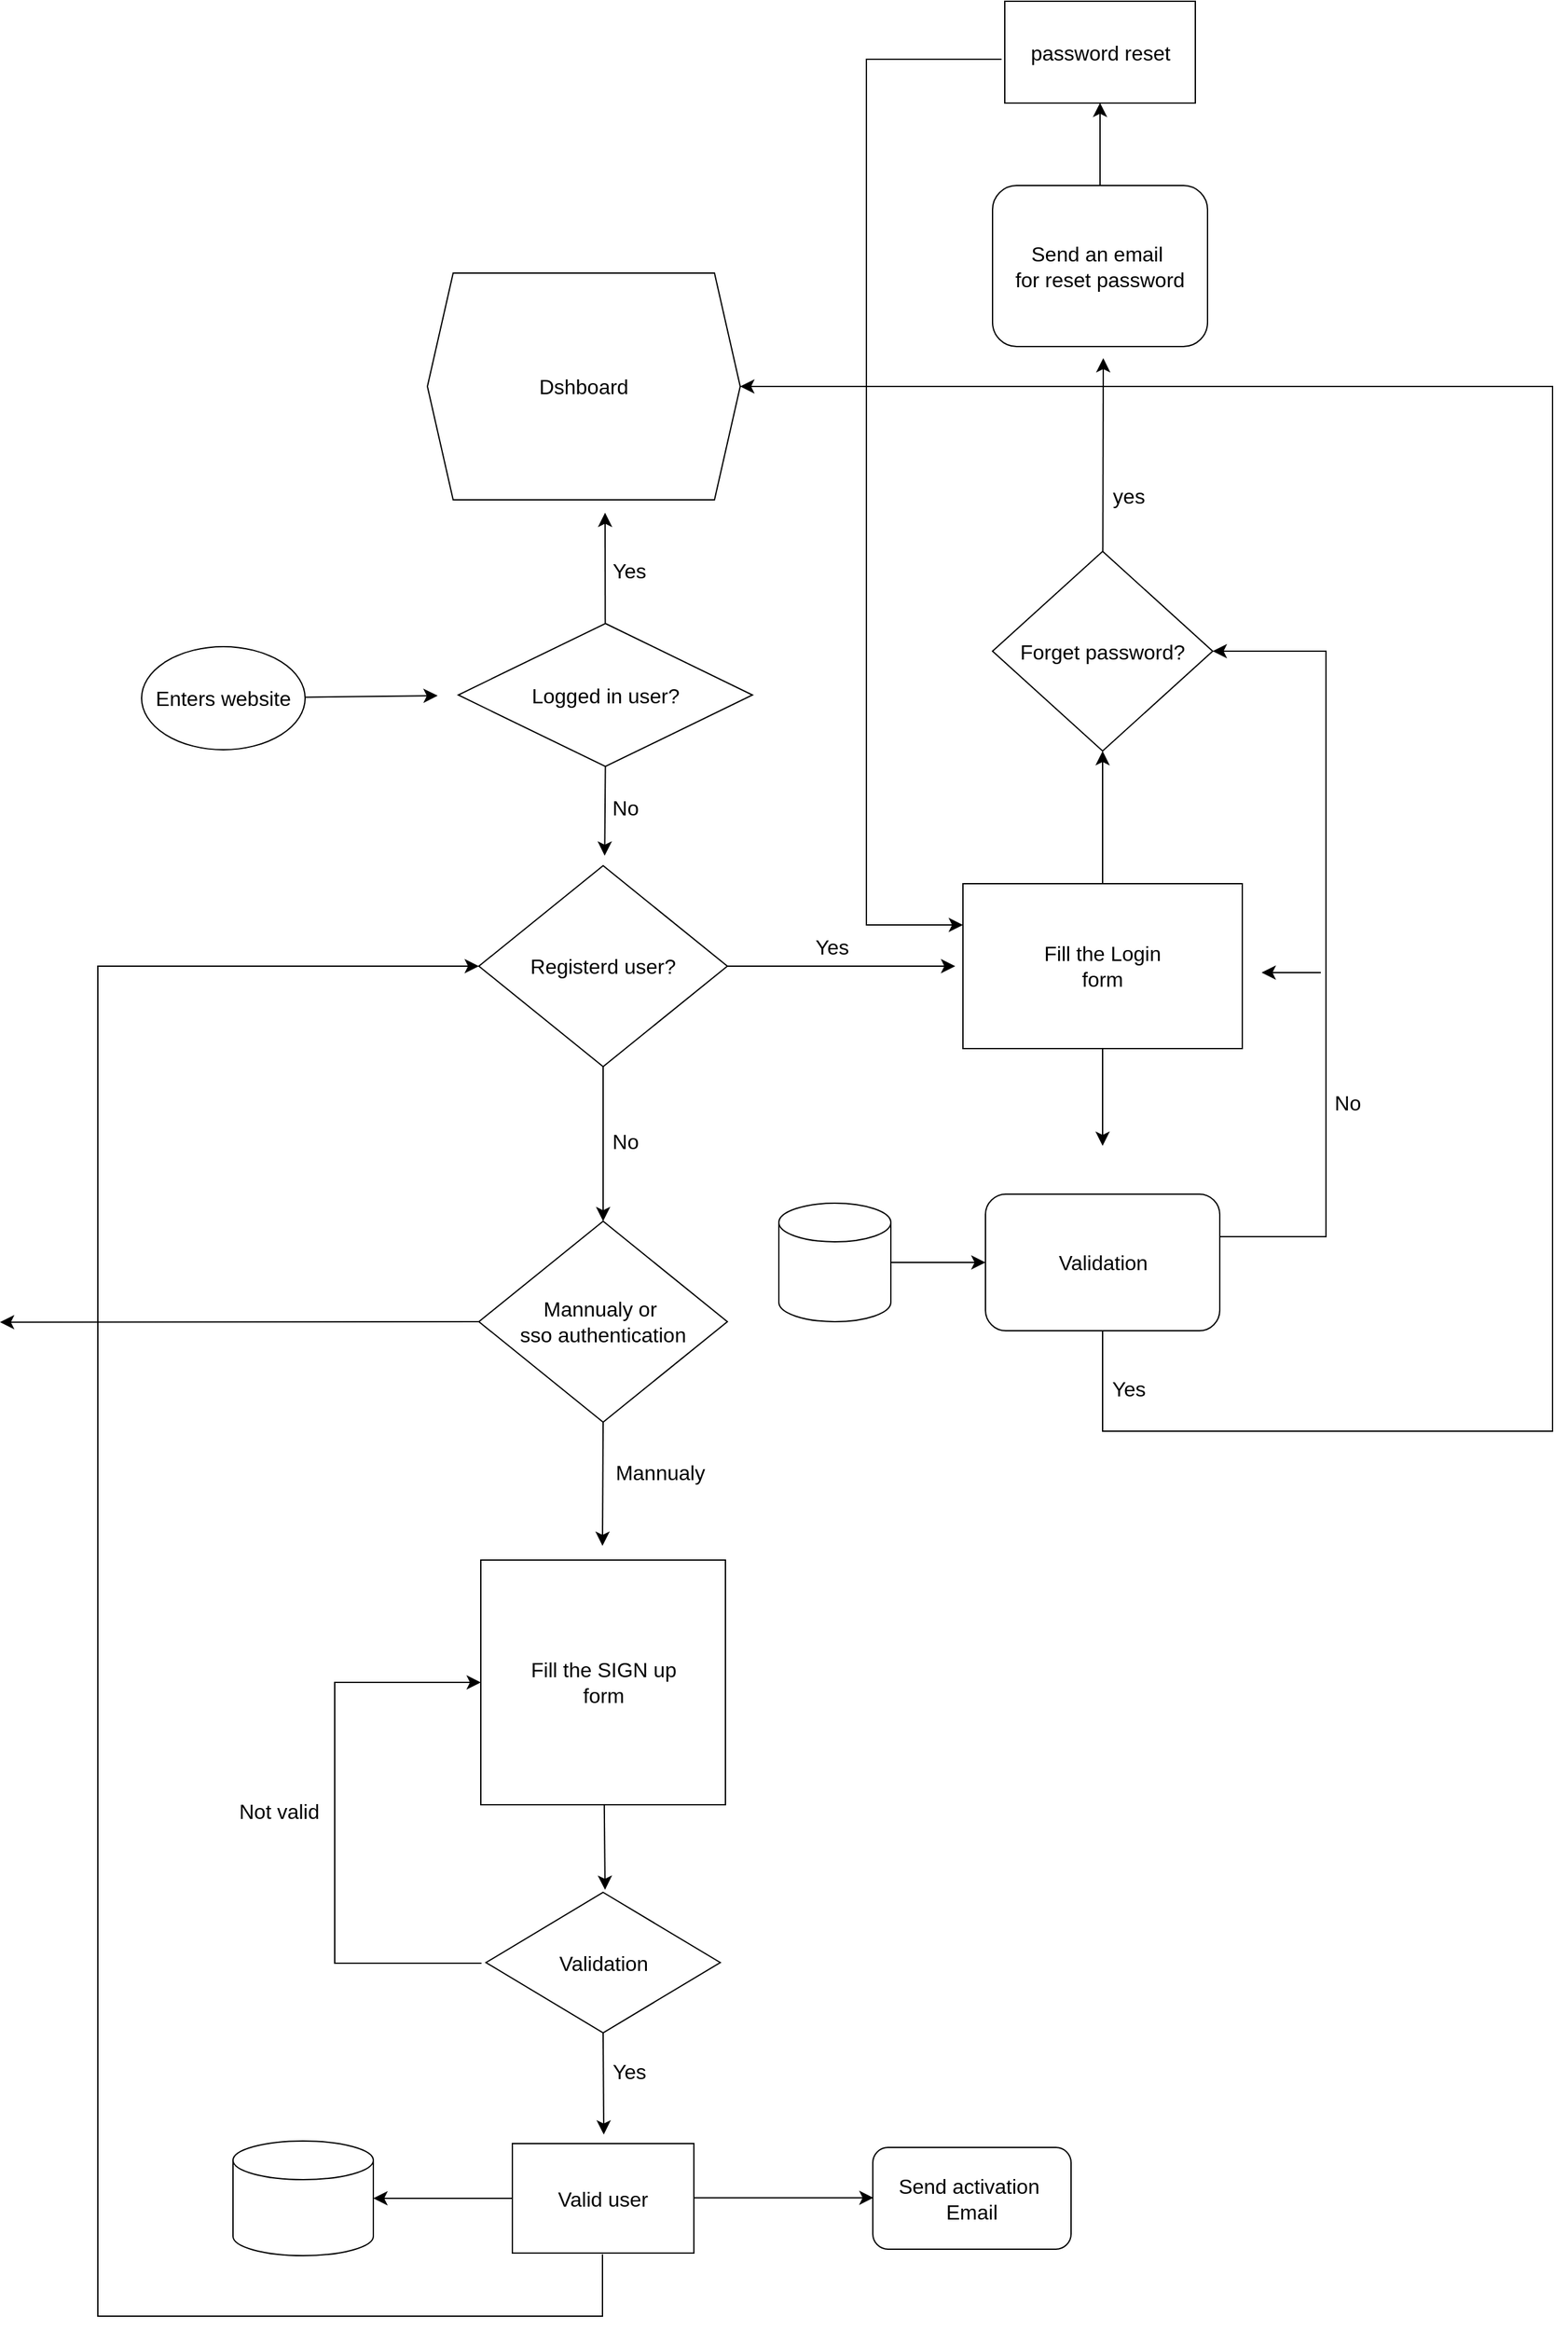 <mxfile version="21.0.2" type="github">
  <diagram name="Page-1" id="_3CbZEnP4_hHTU8bBA2z">
    <mxGraphModel dx="2702" dy="2176" grid="0" gridSize="10" guides="1" tooltips="1" connect="1" arrows="1" fold="1" page="0" pageScale="1" pageWidth="850" pageHeight="1100" math="0" shadow="0">
      <root>
        <mxCell id="0" />
        <mxCell id="1" parent="0" />
        <mxCell id="kRnqQ11nKP4vqvpjo5fr-5" value="" style="edgeStyle=none;curved=1;rounded=0;orthogonalLoop=1;jettySize=auto;html=1;fontSize=12;startSize=8;endSize=8;" edge="1" parent="1" source="kRnqQ11nKP4vqvpjo5fr-1">
          <mxGeometry relative="1" as="geometry">
            <mxPoint x="-56" y="-195" as="targetPoint" />
          </mxGeometry>
        </mxCell>
        <mxCell id="kRnqQ11nKP4vqvpjo5fr-1" value="Enters website" style="ellipse;whiteSpace=wrap;html=1;fontSize=16;" vertex="1" parent="1">
          <mxGeometry x="-286" y="-233" width="127" height="80" as="geometry" />
        </mxCell>
        <mxCell id="kRnqQ11nKP4vqvpjo5fr-6" style="edgeStyle=none;curved=1;rounded=0;orthogonalLoop=1;jettySize=auto;html=1;fontSize=12;startSize=8;endSize=8;" edge="1" parent="1" source="kRnqQ11nKP4vqvpjo5fr-4">
          <mxGeometry relative="1" as="geometry">
            <mxPoint x="74" y="-337" as="targetPoint" />
          </mxGeometry>
        </mxCell>
        <mxCell id="kRnqQ11nKP4vqvpjo5fr-10" style="edgeStyle=none;curved=1;rounded=0;orthogonalLoop=1;jettySize=auto;html=1;exitX=0.5;exitY=1;exitDx=0;exitDy=0;fontSize=12;startSize=8;endSize=8;" edge="1" parent="1" source="kRnqQ11nKP4vqvpjo5fr-4">
          <mxGeometry relative="1" as="geometry">
            <mxPoint x="73.692" y="-70.769" as="targetPoint" />
          </mxGeometry>
        </mxCell>
        <mxCell id="kRnqQ11nKP4vqvpjo5fr-4" value="Logged in user?" style="rhombus;whiteSpace=wrap;html=1;fontSize=16;" vertex="1" parent="1">
          <mxGeometry x="-40" y="-251" width="228.5" height="111" as="geometry" />
        </mxCell>
        <mxCell id="kRnqQ11nKP4vqvpjo5fr-8" value="Dshboard" style="shape=hexagon;perimeter=hexagonPerimeter2;whiteSpace=wrap;html=1;fixedSize=1;fontSize=16;" vertex="1" parent="1">
          <mxGeometry x="-64" y="-523" width="243" height="176" as="geometry" />
        </mxCell>
        <mxCell id="kRnqQ11nKP4vqvpjo5fr-9" value="Yes" style="text;html=1;strokeColor=none;fillColor=none;align=center;verticalAlign=middle;whiteSpace=wrap;rounded=0;fontSize=16;" vertex="1" parent="1">
          <mxGeometry x="63" y="-307" width="60" height="30" as="geometry" />
        </mxCell>
        <mxCell id="kRnqQ11nKP4vqvpjo5fr-14" value="" style="edgeStyle=none;curved=1;rounded=0;orthogonalLoop=1;jettySize=auto;html=1;fontSize=12;startSize=8;endSize=8;" edge="1" parent="1" source="kRnqQ11nKP4vqvpjo5fr-11">
          <mxGeometry relative="1" as="geometry">
            <mxPoint x="346" y="15.0" as="targetPoint" />
          </mxGeometry>
        </mxCell>
        <mxCell id="kRnqQ11nKP4vqvpjo5fr-55" value="" style="edgeStyle=none;curved=1;rounded=0;orthogonalLoop=1;jettySize=auto;html=1;fontSize=12;startSize=8;endSize=8;" edge="1" parent="1" source="kRnqQ11nKP4vqvpjo5fr-11" target="kRnqQ11nKP4vqvpjo5fr-54">
          <mxGeometry relative="1" as="geometry" />
        </mxCell>
        <mxCell id="kRnqQ11nKP4vqvpjo5fr-11" value="Registerd user?" style="rhombus;whiteSpace=wrap;html=1;fontSize=16;" vertex="1" parent="1">
          <mxGeometry x="-24" y="-63" width="193" height="156" as="geometry" />
        </mxCell>
        <mxCell id="kRnqQ11nKP4vqvpjo5fr-12" value="No" style="text;html=1;strokeColor=none;fillColor=none;align=center;verticalAlign=middle;whiteSpace=wrap;rounded=0;fontSize=16;" vertex="1" parent="1">
          <mxGeometry x="60" y="-123" width="60" height="30" as="geometry" />
        </mxCell>
        <mxCell id="kRnqQ11nKP4vqvpjo5fr-16" value="Yes" style="text;html=1;align=center;verticalAlign=middle;resizable=0;points=[];autosize=1;strokeColor=none;fillColor=none;fontSize=16;" vertex="1" parent="1">
          <mxGeometry x="228" y="-16" width="44" height="31" as="geometry" />
        </mxCell>
        <mxCell id="kRnqQ11nKP4vqvpjo5fr-19" value="" style="edgeStyle=none;curved=1;rounded=0;orthogonalLoop=1;jettySize=auto;html=1;fontSize=12;startSize=8;endSize=8;" edge="1" parent="1" source="kRnqQ11nKP4vqvpjo5fr-17" target="kRnqQ11nKP4vqvpjo5fr-18">
          <mxGeometry relative="1" as="geometry" />
        </mxCell>
        <mxCell id="kRnqQ11nKP4vqvpjo5fr-21" style="edgeStyle=none;curved=1;rounded=0;orthogonalLoop=1;jettySize=auto;html=1;fontSize=12;startSize=8;endSize=8;" edge="1" parent="1" source="kRnqQ11nKP4vqvpjo5fr-17">
          <mxGeometry relative="1" as="geometry">
            <mxPoint x="460.5" y="154.462" as="targetPoint" />
          </mxGeometry>
        </mxCell>
        <mxCell id="kRnqQ11nKP4vqvpjo5fr-17" value="Fill the Login &lt;br&gt;form" style="rounded=0;whiteSpace=wrap;html=1;fontSize=16;" vertex="1" parent="1">
          <mxGeometry x="352" y="-49" width="217" height="128" as="geometry" />
        </mxCell>
        <mxCell id="kRnqQ11nKP4vqvpjo5fr-38" style="edgeStyle=none;curved=1;rounded=0;orthogonalLoop=1;jettySize=auto;html=1;fontSize=12;startSize=8;endSize=8;" edge="1" parent="1" source="kRnqQ11nKP4vqvpjo5fr-18">
          <mxGeometry relative="1" as="geometry">
            <mxPoint x="461" y="-457" as="targetPoint" />
          </mxGeometry>
        </mxCell>
        <mxCell id="kRnqQ11nKP4vqvpjo5fr-18" value="Forget password?" style="rhombus;whiteSpace=wrap;html=1;fontSize=16;rounded=0;" vertex="1" parent="1">
          <mxGeometry x="375" y="-307" width="171" height="155" as="geometry" />
        </mxCell>
        <mxCell id="kRnqQ11nKP4vqvpjo5fr-20" value="Validation" style="rounded=1;whiteSpace=wrap;html=1;fontSize=16;" vertex="1" parent="1">
          <mxGeometry x="369.5" y="192" width="182" height="106" as="geometry" />
        </mxCell>
        <mxCell id="kRnqQ11nKP4vqvpjo5fr-23" style="edgeStyle=none;curved=1;rounded=0;orthogonalLoop=1;jettySize=auto;html=1;fontSize=12;startSize=8;endSize=8;entryX=0;entryY=0.5;entryDx=0;entryDy=0;" edge="1" parent="1" source="kRnqQ11nKP4vqvpjo5fr-22" target="kRnqQ11nKP4vqvpjo5fr-20">
          <mxGeometry relative="1" as="geometry">
            <mxPoint x="563.538" y="248.0" as="targetPoint" />
          </mxGeometry>
        </mxCell>
        <mxCell id="kRnqQ11nKP4vqvpjo5fr-22" value="" style="shape=cylinder3;whiteSpace=wrap;html=1;boundedLbl=1;backgroundOutline=1;size=15;fontSize=16;" vertex="1" parent="1">
          <mxGeometry x="209" y="199" width="87" height="92" as="geometry" />
        </mxCell>
        <mxCell id="kRnqQ11nKP4vqvpjo5fr-29" value="" style="endArrow=classic;html=1;rounded=0;fontSize=12;startSize=8;endSize=8;edgeStyle=orthogonalEdgeStyle;entryX=1;entryY=0.5;entryDx=0;entryDy=0;" edge="1" parent="1" source="kRnqQ11nKP4vqvpjo5fr-20" target="kRnqQ11nKP4vqvpjo5fr-18">
          <mxGeometry width="50" height="50" relative="1" as="geometry">
            <mxPoint x="231" y="238" as="sourcePoint" />
            <mxPoint x="281" y="-237" as="targetPoint" />
            <Array as="points">
              <mxPoint x="634" y="225" />
              <mxPoint x="634" y="-230" />
            </Array>
          </mxGeometry>
        </mxCell>
        <mxCell id="kRnqQ11nKP4vqvpjo5fr-31" value="Yes" style="text;html=1;strokeColor=none;fillColor=none;align=center;verticalAlign=middle;whiteSpace=wrap;rounded=0;fontSize=16;" vertex="1" parent="1">
          <mxGeometry x="451" y="328" width="60" height="30" as="geometry" />
        </mxCell>
        <mxCell id="kRnqQ11nKP4vqvpjo5fr-32" value="" style="endArrow=classic;html=1;rounded=0;fontSize=12;startSize=8;endSize=8;curved=1;" edge="1" parent="1">
          <mxGeometry width="50" height="50" relative="1" as="geometry">
            <mxPoint x="630" y="20" as="sourcePoint" />
            <mxPoint x="584" y="20" as="targetPoint" />
          </mxGeometry>
        </mxCell>
        <mxCell id="kRnqQ11nKP4vqvpjo5fr-34" value="" style="edgeStyle=segmentEdgeStyle;endArrow=classic;html=1;curved=0;rounded=0;endSize=8;startSize=8;sourcePerimeterSpacing=0;targetPerimeterSpacing=0;fontSize=12;exitX=0.5;exitY=1;exitDx=0;exitDy=0;entryX=1;entryY=0.5;entryDx=0;entryDy=0;" edge="1" parent="1" source="kRnqQ11nKP4vqvpjo5fr-20" target="kRnqQ11nKP4vqvpjo5fr-8">
          <mxGeometry width="140" relative="1" as="geometry">
            <mxPoint x="740" y="57" as="sourcePoint" />
            <mxPoint x="880" y="117" as="targetPoint" />
            <Array as="points">
              <mxPoint x="461" y="376" />
              <mxPoint x="810" y="376" />
              <mxPoint x="810" y="-435" />
            </Array>
          </mxGeometry>
        </mxCell>
        <mxCell id="kRnqQ11nKP4vqvpjo5fr-44" style="edgeStyle=none;curved=1;rounded=0;orthogonalLoop=1;jettySize=auto;html=1;fontSize=12;startSize=8;endSize=8;" edge="1" parent="1" source="kRnqQ11nKP4vqvpjo5fr-39">
          <mxGeometry relative="1" as="geometry">
            <mxPoint x="458.5" y="-655.182" as="targetPoint" />
          </mxGeometry>
        </mxCell>
        <mxCell id="kRnqQ11nKP4vqvpjo5fr-39" value="Send an email&amp;nbsp;&lt;br&gt;for reset password" style="rounded=1;whiteSpace=wrap;html=1;fontSize=16;" vertex="1" parent="1">
          <mxGeometry x="375" y="-591" width="167" height="125" as="geometry" />
        </mxCell>
        <mxCell id="kRnqQ11nKP4vqvpjo5fr-42" value="" style="edgeStyle=elbowEdgeStyle;elbow=horizontal;endArrow=classic;html=1;curved=0;rounded=0;endSize=8;startSize=8;fontSize=12;entryX=0;entryY=0.25;entryDx=0;entryDy=0;" edge="1" parent="1" target="kRnqQ11nKP4vqvpjo5fr-17">
          <mxGeometry width="50" height="50" relative="1" as="geometry">
            <mxPoint x="382" y="-689" as="sourcePoint" />
            <mxPoint x="215" y="-229" as="targetPoint" />
            <Array as="points">
              <mxPoint x="277" y="-300" />
            </Array>
          </mxGeometry>
        </mxCell>
        <mxCell id="kRnqQ11nKP4vqvpjo5fr-43" value="password reset" style="rounded=0;whiteSpace=wrap;html=1;fontSize=16;" vertex="1" parent="1">
          <mxGeometry x="384.5" y="-734" width="148" height="79" as="geometry" />
        </mxCell>
        <mxCell id="kRnqQ11nKP4vqvpjo5fr-46" value="yes" style="text;html=1;strokeColor=none;fillColor=none;align=center;verticalAlign=middle;whiteSpace=wrap;rounded=0;fontSize=16;" vertex="1" parent="1">
          <mxGeometry x="451" y="-365" width="60" height="30" as="geometry" />
        </mxCell>
        <mxCell id="kRnqQ11nKP4vqvpjo5fr-49" value="No" style="text;html=1;strokeColor=none;fillColor=none;align=center;verticalAlign=middle;whiteSpace=wrap;rounded=0;fontSize=16;" vertex="1" parent="1">
          <mxGeometry x="621" y="106" width="60" height="30" as="geometry" />
        </mxCell>
        <mxCell id="kRnqQ11nKP4vqvpjo5fr-59" style="edgeStyle=none;curved=1;rounded=0;orthogonalLoop=1;jettySize=auto;html=1;fontSize=12;startSize=8;endSize=8;" edge="1" parent="1" source="kRnqQ11nKP4vqvpjo5fr-51">
          <mxGeometry relative="1" as="geometry">
            <mxPoint x="74" y="732" as="targetPoint" />
          </mxGeometry>
        </mxCell>
        <mxCell id="kRnqQ11nKP4vqvpjo5fr-51" value="Fill the SIGN up &lt;br&gt;form" style="whiteSpace=wrap;html=1;aspect=fixed;fontSize=16;" vertex="1" parent="1">
          <mxGeometry x="-22.5" y="476" width="190" height="190" as="geometry" />
        </mxCell>
        <mxCell id="kRnqQ11nKP4vqvpjo5fr-56" style="edgeStyle=none;curved=1;rounded=0;orthogonalLoop=1;jettySize=auto;html=1;exitX=0.5;exitY=1;exitDx=0;exitDy=0;fontSize=12;startSize=8;endSize=8;" edge="1" parent="1" source="kRnqQ11nKP4vqvpjo5fr-54">
          <mxGeometry relative="1" as="geometry">
            <mxPoint x="72" y="465" as="targetPoint" />
          </mxGeometry>
        </mxCell>
        <mxCell id="kRnqQ11nKP4vqvpjo5fr-64" style="edgeStyle=none;curved=1;rounded=0;orthogonalLoop=1;jettySize=auto;html=1;exitX=0;exitY=0.5;exitDx=0;exitDy=0;fontSize=12;startSize=8;endSize=8;" edge="1" parent="1" source="kRnqQ11nKP4vqvpjo5fr-54">
          <mxGeometry relative="1" as="geometry">
            <mxPoint x="-396.0" y="291.364" as="targetPoint" />
          </mxGeometry>
        </mxCell>
        <mxCell id="kRnqQ11nKP4vqvpjo5fr-54" value="Mannualy or&amp;nbsp;&lt;br&gt;sso authentication" style="rhombus;whiteSpace=wrap;html=1;fontSize=16;" vertex="1" parent="1">
          <mxGeometry x="-24" y="213" width="193" height="156" as="geometry" />
        </mxCell>
        <mxCell id="kRnqQ11nKP4vqvpjo5fr-57" value="Mannualy" style="text;html=1;strokeColor=none;fillColor=none;align=center;verticalAlign=middle;whiteSpace=wrap;rounded=0;fontSize=16;" vertex="1" parent="1">
          <mxGeometry x="87" y="393" width="60" height="30" as="geometry" />
        </mxCell>
        <mxCell id="kRnqQ11nKP4vqvpjo5fr-63" style="edgeStyle=none;curved=1;rounded=0;orthogonalLoop=1;jettySize=auto;html=1;fontSize=12;startSize=8;endSize=8;exitX=0.5;exitY=1;exitDx=0;exitDy=0;" edge="1" parent="1" source="kRnqQ11nKP4vqvpjo5fr-71">
          <mxGeometry relative="1" as="geometry">
            <mxPoint x="73" y="922" as="targetPoint" />
            <mxPoint x="72.721" y="855" as="sourcePoint" />
          </mxGeometry>
        </mxCell>
        <mxCell id="kRnqQ11nKP4vqvpjo5fr-67" style="edgeStyle=none;curved=1;rounded=0;orthogonalLoop=1;jettySize=auto;html=1;fontSize=12;startSize=8;endSize=8;" edge="1" parent="1">
          <mxGeometry relative="1" as="geometry">
            <mxPoint x="282.5" y="971.07" as="targetPoint" />
            <mxPoint x="141" y="971.07" as="sourcePoint" />
          </mxGeometry>
        </mxCell>
        <mxCell id="kRnqQ11nKP4vqvpjo5fr-61" value="" style="edgeStyle=elbowEdgeStyle;elbow=horizontal;endArrow=classic;html=1;curved=0;rounded=0;endSize=8;startSize=8;fontSize=12;entryX=0;entryY=0.5;entryDx=0;entryDy=0;" edge="1" parent="1" target="kRnqQ11nKP4vqvpjo5fr-51">
          <mxGeometry width="50" height="50" relative="1" as="geometry">
            <mxPoint x="-22" y="789" as="sourcePoint" />
            <mxPoint x="215" y="469" as="targetPoint" />
            <Array as="points">
              <mxPoint x="-136" y="754" />
            </Array>
          </mxGeometry>
        </mxCell>
        <mxCell id="kRnqQ11nKP4vqvpjo5fr-62" value="Not valid" style="text;html=1;strokeColor=none;fillColor=none;align=center;verticalAlign=middle;whiteSpace=wrap;rounded=0;fontSize=16;" vertex="1" parent="1">
          <mxGeometry x="-242" y="632" width="126" height="77" as="geometry" />
        </mxCell>
        <mxCell id="kRnqQ11nKP4vqvpjo5fr-66" value="" style="shape=cylinder3;whiteSpace=wrap;html=1;boundedLbl=1;backgroundOutline=1;size=15;fontSize=16;" vertex="1" parent="1">
          <mxGeometry x="-215" y="927" width="109" height="89" as="geometry" />
        </mxCell>
        <mxCell id="kRnqQ11nKP4vqvpjo5fr-69" value="Valid user" style="rounded=0;whiteSpace=wrap;html=1;fontSize=16;" vertex="1" parent="1">
          <mxGeometry x="2" y="929" width="141" height="85" as="geometry" />
        </mxCell>
        <mxCell id="kRnqQ11nKP4vqvpjo5fr-70" value="" style="edgeStyle=orthogonalEdgeStyle;orthogonalLoop=1;jettySize=auto;html=1;rounded=0;fontSize=12;startSize=8;endSize=8;entryX=0;entryY=0.5;entryDx=0;entryDy=0;" edge="1" parent="1" target="kRnqQ11nKP4vqvpjo5fr-11">
          <mxGeometry width="120" relative="1" as="geometry">
            <mxPoint x="72" y="1015" as="sourcePoint" />
            <mxPoint x="-66" y="-433" as="targetPoint" />
            <Array as="points">
              <mxPoint x="72" y="1063" />
              <mxPoint x="-320" y="1063" />
              <mxPoint x="-320" y="15" />
            </Array>
          </mxGeometry>
        </mxCell>
        <mxCell id="kRnqQ11nKP4vqvpjo5fr-71" value="Validation" style="rhombus;whiteSpace=wrap;html=1;fontSize=16;" vertex="1" parent="1">
          <mxGeometry x="-18.5" y="734" width="182" height="109" as="geometry" />
        </mxCell>
        <mxCell id="kRnqQ11nKP4vqvpjo5fr-72" value="Yes" style="text;html=1;strokeColor=none;fillColor=none;align=center;verticalAlign=middle;whiteSpace=wrap;rounded=0;fontSize=16;" vertex="1" parent="1">
          <mxGeometry x="63" y="858" width="60" height="30" as="geometry" />
        </mxCell>
        <mxCell id="kRnqQ11nKP4vqvpjo5fr-73" value="Send activation&amp;nbsp;&lt;br&gt;Email" style="rounded=1;whiteSpace=wrap;html=1;fontSize=16;" vertex="1" parent="1">
          <mxGeometry x="282" y="932" width="154" height="79" as="geometry" />
        </mxCell>
        <mxCell id="kRnqQ11nKP4vqvpjo5fr-74" value="" style="endArrow=classic;html=1;rounded=0;fontSize=12;startSize=8;endSize=8;curved=1;exitX=0;exitY=0.5;exitDx=0;exitDy=0;entryX=1;entryY=0.5;entryDx=0;entryDy=0;entryPerimeter=0;" edge="1" parent="1" source="kRnqQ11nKP4vqvpjo5fr-69" target="kRnqQ11nKP4vqvpjo5fr-66">
          <mxGeometry width="50" height="50" relative="1" as="geometry">
            <mxPoint x="-93" y="973" as="sourcePoint" />
            <mxPoint x="-90" y="1048" as="targetPoint" />
          </mxGeometry>
        </mxCell>
        <mxCell id="kRnqQ11nKP4vqvpjo5fr-75" value="No" style="text;html=1;strokeColor=none;fillColor=none;align=center;verticalAlign=middle;whiteSpace=wrap;rounded=0;fontSize=16;" vertex="1" parent="1">
          <mxGeometry x="60" y="136" width="60" height="30" as="geometry" />
        </mxCell>
      </root>
    </mxGraphModel>
  </diagram>
</mxfile>
